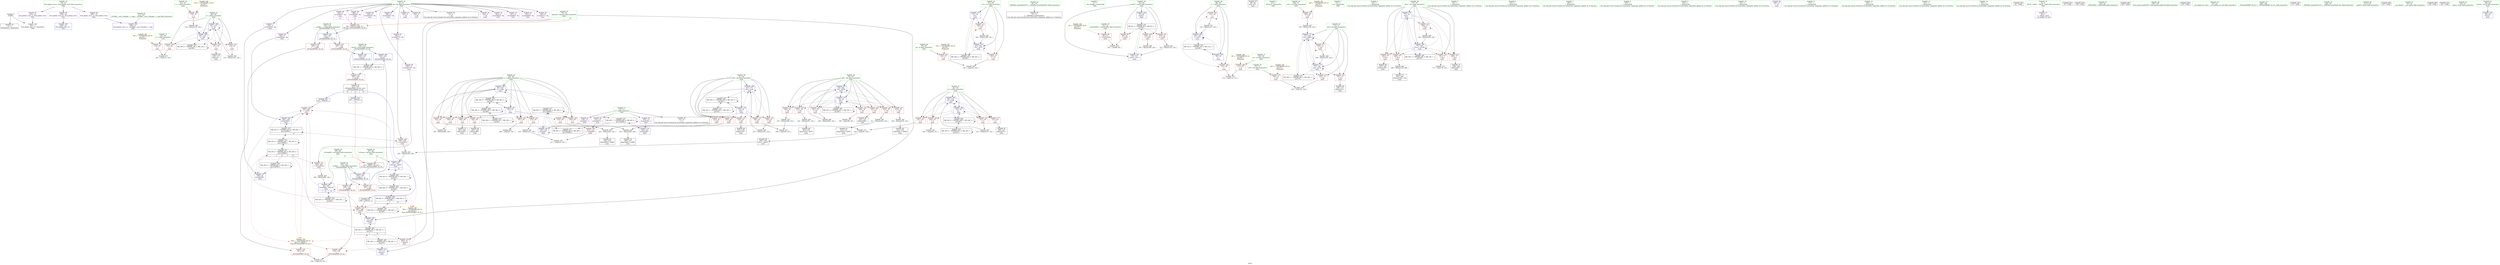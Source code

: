 digraph "SVFG" {
	label="SVFG";

	Node0x5587134adfb0 [shape=record,color=grey,label="{NodeID: 0\nNullPtr}"];
	Node0x5587134adfb0 -> Node0x5587134dad60[style=solid];
	Node0x5587134adfb0 -> Node0x5587134e17c0[style=solid];
	Node0x5587134ead30 [shape=record,color=grey,label="{NodeID: 277\n125 = cmp(123, 124, )\n}"];
	Node0x5587134dd2b0 [shape=record,color=blue,label="{NodeID: 194\n330\<--344\nretval\<--\n_ZSt3minIiERKT_S2_S2_\n}"];
	Node0x5587134dd2b0 -> Node0x5587134fbe00[style=dashed];
	Node0x5587134da5f0 [shape=record,color=red,label="{NodeID: 111\n143\<--67\n\<--i14\nmain\n}"];
	Node0x5587134da5f0 -> Node0x5587134eb4b0[style=solid];
	Node0x5587134b3090 [shape=record,color=green,label="{NodeID: 28\n57\<--58\naj\<--aj_field_insensitive\nmain\n}"];
	Node0x5587134b3090 -> Node0x5587134d9f70[style=solid];
	Node0x5587134e04b0 [shape=record,color=red,label="{NodeID: 139\n271\<--83\n\<--k\nmain\n}"];
	Node0x5587134e04b0 -> Node0x5587134e80a0[style=solid];
	Node0x5587134db060 [shape=record,color=black,label="{NodeID: 56\n32\<--33\n\<--_ZNSt8ios_base4InitD1Ev\nCan only get source location for instruction, argument, global var or function.}"];
	Node0x558713504500 [shape=record,color=black,label="{NodeID: 333\nMR_38V_2 = PHI(MR_38V_3, MR_38V_1, )\npts\{86 \}\n}"];
	Node0x558713504500 -> Node0x5587134f9b00[style=dashed];
	Node0x558713504500 -> Node0x558713504500[style=dashed];
	Node0x5587134e74a0 [shape=record,color=grey,label="{NodeID: 250\n133 = Binary(132, 120, )\n}"];
	Node0x5587134e74a0 -> Node0x5587134e1cd0[style=solid];
	Node0x5587134e1c00 [shape=record,color=blue,label="{NodeID: 167\n129\<--120\narrayidx\<--\nmain\n}"];
	Node0x5587134e1c00 -> Node0x5587134e1c00[style=dashed];
	Node0x5587134e1c00 -> Node0x5587134ff500[style=dashed];
	Node0x5587134dc750 [shape=record,color=purple,label="{NodeID: 84\n254\<--8\narrayidx79\<--dp\nmain\n}"];
	Node0x5587134d2a50 [shape=record,color=green,label="{NodeID: 1\n7\<--1\n__dso_handle\<--dummyObj\nGlob }"];
	Node0x5587134eaeb0 [shape=record,color=grey,label="{NodeID: 278\n100 = cmp(98, 99, )\n}"];
	Node0x5587134dd380 [shape=record,color=blue,label="{NodeID: 195\n330\<--347\nretval\<--\n_ZSt3minIiERKT_S2_S2_\n}"];
	Node0x5587134dd380 -> Node0x5587134fbe00[style=dashed];
	Node0x5587134da6c0 [shape=record,color=red,label="{NodeID: 112\n168\<--67\n\<--i14\nmain\n}"];
	Node0x5587134da6c0 -> Node0x5587134de760[style=solid];
	Node0x5587134d8b00 [shape=record,color=green,label="{NodeID: 29\n59\<--60\ni\<--i_field_insensitive\nmain\n}"];
	Node0x5587134d8b00 -> Node0x5587134da040[style=solid];
	Node0x5587134d8b00 -> Node0x5587134da110[style=solid];
	Node0x5587134d8b00 -> Node0x5587134e1a60[style=solid];
	Node0x5587134d8b00 -> Node0x5587134e1da0[style=solid];
	Node0x5587134fbe00 [shape=record,color=black,label="{NodeID: 306\nMR_48V_3 = PHI(MR_48V_4, MR_48V_2, )\npts\{331 \}\n}"];
	Node0x5587134fbe00 -> Node0x5587134e1010[style=dashed];
	Node0x5587134e0580 [shape=record,color=red,label="{NodeID: 140\n207\<--85\n\<--x\nmain\n}"];
	Node0x5587134e0580 -> Node0x5587134eb1b0[style=solid];
	Node0x5587134db160 [shape=record,color=black,label="{NodeID: 57\n48\<--92\nmain_ret\<--\nmain\n}"];
	Node0x558713504a00 [shape=record,color=black,label="{NodeID: 334\nMR_40V_2 = PHI(MR_40V_3, MR_40V_1, )\npts\{88 \}\n}"];
	Node0x558713504a00 -> Node0x5587134fa000[style=dashed];
	Node0x558713504a00 -> Node0x558713504a00[style=dashed];
	Node0x5587134e7620 [shape=record,color=grey,label="{NodeID: 251\n138 = Binary(137, 120, )\n}"];
	Node0x5587134e7620 -> Node0x5587134e1da0[style=solid];
	Node0x5587134e1cd0 [shape=record,color=blue,label="{NodeID: 168\n65\<--133\nj\<--inc\nmain\n}"];
	Node0x5587134e1cd0 -> Node0x5587134da380[style=dashed];
	Node0x5587134e1cd0 -> Node0x5587134da450[style=dashed];
	Node0x5587134e1cd0 -> Node0x5587134da520[style=dashed];
	Node0x5587134e1cd0 -> Node0x5587134e1b30[style=dashed];
	Node0x5587134e1cd0 -> Node0x5587134e1cd0[style=dashed];
	Node0x5587134e1cd0 -> Node0x558713501d00[style=dashed];
	Node0x5587134dc820 [shape=record,color=purple,label="{NodeID: 85\n259\<--8\narrayidx82\<--dp\nmain\n}"];
	Node0x5587134b3250 [shape=record,color=green,label="{NodeID: 2\n16\<--1\n_ZSt3cin\<--dummyObj\nGlob }"];
	Node0x5587134eb030 [shape=record,color=grey,label="{NodeID: 279\n114 = cmp(112, 113, )\n}"];
	Node0x5587134da790 [shape=record,color=red,label="{NodeID: 113\n149\<--69\n\<--s18\nmain\n}"];
	Node0x5587134da790 -> Node0x5587134de460[style=solid];
	Node0x5587134d8b90 [shape=record,color=green,label="{NodeID: 30\n61\<--62\ns\<--s_field_insensitive\nmain\n}"];
	Node0x5587134d8b90 -> Node0x5587134da1e0[style=solid];
	Node0x5587134e0650 [shape=record,color=red,label="{NodeID: 141\n215\<--85\n\<--x\nmain\n}"];
	Node0x5587134e0650 -> Node0x5587134e7aa0[style=solid];
	Node0x5587134db230 [shape=record,color=black,label="{NodeID: 58\n128\<--127\nidxprom\<--\nmain\n}"];
	Node0x558713504f00 [shape=record,color=black,label="{NodeID: 335\nMR_42V_2 = PHI(MR_42V_3, MR_42V_1, )\npts\{90 \}\n}"];
	Node0x558713504f00 -> Node0x5587134e0da0[style=dashed];
	Node0x558713504f00 -> Node0x5587134e2d10[style=dashed];
	Node0x558713504f00 -> Node0x558713504f00[style=dashed];
	Node0x5587134e77a0 [shape=record,color=grey,label="{NodeID: 252\n245 = Binary(240, 244, )\n}"];
	Node0x5587134e77a0 -> Node0x5587134e2830[style=solid];
	Node0x5587134e1da0 [shape=record,color=blue,label="{NodeID: 169\n59\<--138\ni\<--inc12\nmain\n}"];
	Node0x5587134e1da0 -> Node0x5587134da040[style=dashed];
	Node0x5587134e1da0 -> Node0x5587134da110[style=dashed];
	Node0x5587134e1da0 -> Node0x5587134e1da0[style=dashed];
	Node0x5587134e1da0 -> Node0x558713501800[style=dashed];
	Node0x5587134dc8f0 [shape=record,color=purple,label="{NodeID: 86\n262\<--8\narrayidx84\<--dp\nmain\n}"];
	Node0x5587134dc8f0 -> Node0x5587134e2900[style=solid];
	Node0x5587134b32e0 [shape=record,color=green,label="{NodeID: 3\n17\<--1\n.str\<--dummyObj\nGlob }"];
	Node0x5587134eb1b0 [shape=record,color=grey,label="{NodeID: 280\n208 = cmp(207, 161, )\n}"];
	Node0x5587134da860 [shape=record,color=red,label="{NodeID: 114\n154\<--71\n\<--t19\nmain\n}"];
	Node0x5587134da860 -> Node0x5587134de8e0[style=solid];
	Node0x5587134d8c20 [shape=record,color=green,label="{NodeID: 31\n63\<--64\nt\<--t_field_insensitive\nmain\n}"];
	Node0x5587134d8c20 -> Node0x5587134da2b0[style=solid];
	Node0x5587134e0720 [shape=record,color=red,label="{NodeID: 142\n224\<--85\n\<--x\nmain\n}"];
	Node0x5587134e0720 -> Node0x5587134e7c20[style=solid];
	Node0x5587134db300 [shape=record,color=black,label="{NodeID: 59\n158\<--157\nidxprom27\<--\nmain\n}"];
	Node0x558713505400 [shape=record,color=black,label="{NodeID: 336\nMR_44V_2 = PHI(MR_44V_3, MR_44V_1, )\npts\{120000 \}\n}"];
	Node0x558713505400 -> Node0x5587134e2420[style=dashed];
	Node0x558713505400 -> Node0x558713505400[style=dashed];
	Node0x5587134e7920 [shape=record,color=grey,label="{NodeID: 253\n257 = Binary(255, 256, )\n}"];
	Node0x5587134e7920 -> Node0x5587134dbbf0[style=solid];
	Node0x5587134e1e70 [shape=record,color=blue,label="{NodeID: 170\n67\<--92\ni14\<--\nmain\n}"];
	Node0x5587134e1e70 -> Node0x5587134da5f0[style=dashed];
	Node0x5587134e1e70 -> Node0x5587134da6c0[style=dashed];
	Node0x5587134e1e70 -> Node0x5587134e21b0[style=dashed];
	Node0x5587134e1e70 -> Node0x558713502200[style=dashed];
	Node0x5587134dc9c0 [shape=record,color=purple,label="{NodeID: 87\n287\<--8\n\<--dp\nmain\n}"];
	Node0x5587134b3f30 [shape=record,color=green,label="{NodeID: 4\n20\<--1\n\<--dummyObj\nCan only get source location for instruction, argument, global var or function.}"];
	Node0x5587134eb330 [shape=record,color=grey,label="{NodeID: 281\n203 = cmp(202, 161, )\n}"];
	Node0x5587134df130 [shape=record,color=red,label="{NodeID: 115\n153\<--73\n\<--j22\nmain\n}"];
	Node0x5587134df130 -> Node0x5587134de8e0[style=solid];
	Node0x5587134d8cb0 [shape=record,color=green,label="{NodeID: 32\n65\<--66\nj\<--j_field_insensitive\nmain\n}"];
	Node0x5587134d8cb0 -> Node0x5587134da380[style=solid];
	Node0x5587134d8cb0 -> Node0x5587134da450[style=solid];
	Node0x5587134d8cb0 -> Node0x5587134da520[style=solid];
	Node0x5587134d8cb0 -> Node0x5587134e1b30[style=solid];
	Node0x5587134d8cb0 -> Node0x5587134e1cd0[style=solid];
	Node0x5587134e07f0 [shape=record,color=red,label="{NodeID: 143\n228\<--85\n\<--x\nmain\n}"];
	Node0x5587134e07f0 -> Node0x5587134db710[style=solid];
	Node0x5587134db3d0 [shape=record,color=black,label="{NodeID: 60\n183\<--182\nidxprom38\<--\nmain\n}"];
	Node0x558713505900 [shape=record,color=black,label="{NodeID: 337\nMR_46V_2 = PHI(MR_46V_6, MR_46V_1, )\npts\{150000 \}\n}"];
	Node0x558713505900 -> Node0x5587134ff500[style=dashed];
	Node0x5587134e7aa0 [shape=record,color=grey,label="{NodeID: 254\n216 = Binary(215, 120, )\n}"];
	Node0x5587134e7aa0 -> Node0x5587134eabb0[style=solid];
	Node0x5587134e1f40 [shape=record,color=blue,label="{NodeID: 171\n73\<--150\nj22\<--add23\nmain\n}"];
	Node0x5587134e1f40 -> Node0x5587134df130[style=dashed];
	Node0x5587134e1f40 -> Node0x5587134df200[style=dashed];
	Node0x5587134e1f40 -> Node0x5587134df2d0[style=dashed];
	Node0x5587134e1f40 -> Node0x5587134e1f40[style=dashed];
	Node0x5587134e1f40 -> Node0x5587134e20e0[style=dashed];
	Node0x5587134e1f40 -> Node0x558713502700[style=dashed];
	Node0x5587134dca90 [shape=record,color=purple,label="{NodeID: 88\n288\<--8\narrayidx98\<--dp\nmain\n|{<s0>13}}"];
	Node0x5587134dca90:s0 -> Node0x558713521250[style=solid,color=red];
	Node0x5587134b3fc0 [shape=record,color=green,label="{NodeID: 5\n92\<--1\n\<--dummyObj\nCan only get source location for instruction, argument, global var or function.}"];
	Node0x5587134eb4b0 [shape=record,color=grey,label="{NodeID: 282\n145 = cmp(143, 144, )\n}"];
	Node0x5587134df200 [shape=record,color=red,label="{NodeID: 116\n157\<--73\n\<--j22\nmain\n}"];
	Node0x5587134df200 -> Node0x5587134db300[style=solid];
	Node0x5587134d8d40 [shape=record,color=green,label="{NodeID: 33\n67\<--68\ni14\<--i14_field_insensitive\nmain\n}"];
	Node0x5587134d8d40 -> Node0x5587134da5f0[style=solid];
	Node0x5587134d8d40 -> Node0x5587134da6c0[style=solid];
	Node0x5587134d8d40 -> Node0x5587134e1e70[style=solid];
	Node0x5587134d8d40 -> Node0x5587134e21b0[style=solid];
	Node0x5587134e08c0 [shape=record,color=red,label="{NodeID: 144\n242\<--85\n\<--x\nmain\n}"];
	Node0x5587134e08c0 -> Node0x5587134debe0[style=solid];
	Node0x5587134db4a0 [shape=record,color=black,label="{NodeID: 61\n212\<--211\nidxprom56\<--add55\nmain\n}"];
	Node0x5587134e7c20 [shape=record,color=grey,label="{NodeID: 255\n225 = Binary(223, 224, )\n}"];
	Node0x5587134e7c20 -> Node0x5587134db640[style=solid];
	Node0x5587134e2010 [shape=record,color=blue,label="{NodeID: 172\n159\<--161\narrayidx28\<--\nmain\n}"];
	Node0x5587134e2010 -> Node0x5587134fff00[style=dashed];
	Node0x5587134dcb60 [shape=record,color=purple,label="{NodeID: 89\n292\<--8\n\<--dp\nmain\n}"];
	Node0x5587134b4050 [shape=record,color=green,label="{NodeID: 6\n103\<--1\n\<--dummyObj\nCan only get source location for instruction, argument, global var or function.}"];
	Node0x5587134df2d0 [shape=record,color=red,label="{NodeID: 117\n163\<--73\n\<--j22\nmain\n}"];
	Node0x5587134df2d0 -> Node0x5587134e71a0[style=solid];
	Node0x5587134d8dd0 [shape=record,color=green,label="{NodeID: 34\n69\<--70\ns18\<--s18_field_insensitive\nmain\n}"];
	Node0x5587134d8dd0 -> Node0x5587134da790[style=solid];
	Node0x5587134e0990 [shape=record,color=red,label="{NodeID: 145\n256\<--85\n\<--x\nmain\n}"];
	Node0x5587134e0990 -> Node0x5587134e7920[style=solid];
	Node0x5587134db570 [shape=record,color=black,label="{NodeID: 62\n221\<--220\nidxprom61\<--add60\nmain\n}"];
	Node0x558713506920 [shape=record,color=yellow,style=double,label="{NodeID: 339\n54V_1 = ENCHI(MR_54V_0)\npts\{76 120000 \}\nFun[_ZSt3minIiERKT_S2_S2_]}"];
	Node0x558713506920 -> Node0x5587134e1420[style=dashed];
	Node0x558713506920 -> Node0x5587134e14f0[style=dashed];
	Node0x5587134e7da0 [shape=record,color=grey,label="{NodeID: 256\n119 = Binary(118, 120, )\n}"];
	Node0x5587134e7da0 -> Node0x5587134e1b30[style=solid];
	Node0x5587134e20e0 [shape=record,color=blue,label="{NodeID: 173\n73\<--164\nj22\<--inc30\nmain\n}"];
	Node0x5587134e20e0 -> Node0x5587134df130[style=dashed];
	Node0x5587134e20e0 -> Node0x5587134df200[style=dashed];
	Node0x5587134e20e0 -> Node0x5587134df2d0[style=dashed];
	Node0x5587134e20e0 -> Node0x5587134e1f40[style=dashed];
	Node0x5587134e20e0 -> Node0x5587134e20e0[style=dashed];
	Node0x5587134e20e0 -> Node0x558713502700[style=dashed];
	Node0x5587134dcc30 [shape=record,color=purple,label="{NodeID: 90\n293\<--8\narrayidx101\<--dp\nmain\n}"];
	Node0x5587134dcc30 -> Node0x5587134e0e70[style=solid];
	Node0x5587134b1c00 [shape=record,color=green,label="{NodeID: 7\n104\<--1\n\<--dummyObj\nCan only get source location for instruction, argument, global var or function.}"];
	Node0x5587134df3a0 [shape=record,color=red,label="{NodeID: 118\n308\<--75\n\<--optimal\nmain\n}"];
	Node0x5587134d8ea0 [shape=record,color=green,label="{NodeID: 35\n71\<--72\nt19\<--t19_field_insensitive\nmain\n}"];
	Node0x5587134d8ea0 -> Node0x5587134da860[style=solid];
	Node0x5587134e0a60 [shape=record,color=red,label="{NodeID: 146\n260\<--85\n\<--x\nmain\n}"];
	Node0x5587134e0a60 -> Node0x5587134dbcc0[style=solid];
	Node0x5587134db640 [shape=record,color=black,label="{NodeID: 63\n226\<--225\nidxprom64\<--add63\nmain\n}"];
	Node0x558713506a30 [shape=record,color=yellow,style=double,label="{NodeID: 340\n56V_1 = ENCHI(MR_56V_0)\npts\{88 90 \}\nFun[_ZSt3minIiERKT_S2_S2_]}"];
	Node0x558713506a30 -> Node0x5587134e1420[style=dashed];
	Node0x5587134e7f20 [shape=record,color=grey,label="{NodeID: 257\n267 = Binary(266, 120, )\n}"];
	Node0x5587134e7f20 -> Node0x5587134e29d0[style=solid];
	Node0x5587134e21b0 [shape=record,color=blue,label="{NodeID: 174\n67\<--169\ni14\<--inc33\nmain\n}"];
	Node0x5587134e21b0 -> Node0x5587134da5f0[style=dashed];
	Node0x5587134e21b0 -> Node0x5587134da6c0[style=dashed];
	Node0x5587134e21b0 -> Node0x5587134e21b0[style=dashed];
	Node0x5587134e21b0 -> Node0x558713502200[style=dashed];
	Node0x5587134dcd00 [shape=record,color=purple,label="{NodeID: 91\n129\<--13\narrayidx\<--o\nmain\n}"];
	Node0x5587134dcd00 -> Node0x5587134e1c00[style=solid];
	Node0x5587134b1c90 [shape=record,color=green,label="{NodeID: 8\n105\<--1\n\<--dummyObj\nCan only get source location for instruction, argument, global var or function.}"];
	Node0x5587134f5100 [shape=record,color=black,label="{NodeID: 285\nMR_28V_4 = PHI(MR_28V_5, MR_28V_3, )\npts\{76 \}\n|{|<s5>14}}"];
	Node0x5587134f5100 -> Node0x5587134df3a0[style=dashed];
	Node0x5587134f5100 -> Node0x5587134e0da0[style=dashed];
	Node0x5587134f5100 -> Node0x5587134e0f40[style=dashed];
	Node0x5587134f5100 -> Node0x5587134e2de0[style=dashed];
	Node0x5587134f5100 -> Node0x558713502c00[style=dashed];
	Node0x5587134f5100:s5 -> Node0x558713506920[style=dashed,color=red];
	Node0x5587134df470 [shape=record,color=red,label="{NodeID: 119\n176\<--77\n\<--first\nmain\n}"];
	Node0x5587134df470 -> Node0x5587134deee0[style=solid];
	Node0x5587134d8f70 [shape=record,color=green,label="{NodeID: 36\n73\<--74\nj22\<--j22_field_insensitive\nmain\n}"];
	Node0x5587134d8f70 -> Node0x5587134df130[style=solid];
	Node0x5587134d8f70 -> Node0x5587134df200[style=solid];
	Node0x5587134d8f70 -> Node0x5587134df2d0[style=solid];
	Node0x5587134d8f70 -> Node0x5587134e1f40[style=solid];
	Node0x5587134d8f70 -> Node0x5587134e20e0[style=solid];
	Node0x5587134e0b30 [shape=record,color=red,label="{NodeID: 147\n266\<--85\n\<--x\nmain\n}"];
	Node0x5587134e0b30 -> Node0x5587134e7f20[style=solid];
	Node0x5587134db710 [shape=record,color=black,label="{NodeID: 64\n229\<--228\nidxprom66\<--\nmain\n}"];
	Node0x5587134e80a0 [shape=record,color=grey,label="{NodeID: 258\n272 = Binary(271, 120, )\n}"];
	Node0x5587134e80a0 -> Node0x5587134e2aa0[style=solid];
	Node0x5587134e2280 [shape=record,color=blue,label="{NodeID: 175\n75\<--173\noptimal\<--\nmain\n}"];
	Node0x5587134e2280 -> Node0x5587134f5100[style=dashed];
	Node0x5587134dcdd0 [shape=record,color=purple,label="{NodeID: 92\n159\<--13\narrayidx28\<--o\nmain\n}"];
	Node0x5587134dcdd0 -> Node0x5587134e2010[style=solid];
	Node0x5587134b1d20 [shape=record,color=green,label="{NodeID: 9\n120\<--1\n\<--dummyObj\nCan only get source location for instruction, argument, global var or function.}"];
	Node0x5587134df540 [shape=record,color=red,label="{NodeID: 120\n182\<--77\n\<--first\nmain\n}"];
	Node0x5587134df540 -> Node0x5587134db3d0[style=solid];
	Node0x5587134d9040 [shape=record,color=green,label="{NodeID: 37\n75\<--76\noptimal\<--optimal_field_insensitive\nmain\n|{|<s3>14}}"];
	Node0x5587134d9040 -> Node0x5587134df3a0[style=solid];
	Node0x5587134d9040 -> Node0x5587134e2280[style=solid];
	Node0x5587134d9040 -> Node0x5587134e2de0[style=solid];
	Node0x5587134d9040:s3 -> Node0x558713521250[style=solid,color=red];
	Node0x5587134fe600 [shape=record,color=black,label="{NodeID: 314\nMR_44V_6 = PHI(MR_44V_7, MR_44V_5, )\npts\{120000 \}\n}"];
	Node0x5587134fe600 -> Node0x5587134fa500[style=dashed];
	Node0x5587134fe600 -> Node0x5587134fe600[style=dashed];
	Node0x5587134fe600 -> Node0x558713500e00[style=dashed];
	Node0x5587134e0c00 [shape=record,color=red,label="{NodeID: 148\n214\<--213\n\<--arrayidx57\nmain\n}"];
	Node0x5587134e0c00 -> Node0x5587134eabb0[style=solid];
	Node0x5587134db7e0 [shape=record,color=black,label="{NodeID: 65\n232\<--231\nidxprom68\<--\nmain\n}"];
	Node0x5587134e8220 [shape=record,color=grey,label="{NodeID: 259\n277 = Binary(276, 120, )\n}"];
	Node0x5587134e8220 -> Node0x5587134e2b70[style=solid];
	Node0x5587134e2350 [shape=record,color=blue,label="{NodeID: 176\n77\<--92\nfirst\<--\nmain\n}"];
	Node0x5587134e2350 -> Node0x5587134df470[style=dashed];
	Node0x5587134e2350 -> Node0x5587134df540[style=dashed];
	Node0x5587134e2350 -> Node0x5587134df610[style=dashed];
	Node0x5587134e2350 -> Node0x5587134df6e0[style=dashed];
	Node0x5587134e2350 -> Node0x5587134df7b0[style=dashed];
	Node0x5587134e2350 -> Node0x5587134e2eb0[style=dashed];
	Node0x5587134e2350 -> Node0x558713503100[style=dashed];
	Node0x5587134dcea0 [shape=record,color=purple,label="{NodeID: 93\n213\<--13\narrayidx57\<--o\nmain\n}"];
	Node0x5587134dcea0 -> Node0x5587134e0c00[style=solid];
	Node0x5587134b2a50 [shape=record,color=green,label="{NodeID: 10\n161\<--1\n\<--dummyObj\nCan only get source location for instruction, argument, global var or function.}"];
	Node0x5587134df610 [shape=record,color=red,label="{NodeID: 121\n285\<--77\n\<--first\nmain\n}"];
	Node0x5587134df610 -> Node0x5587134dbd90[style=solid];
	Node0x5587134d9110 [shape=record,color=green,label="{NodeID: 38\n77\<--78\nfirst\<--first_field_insensitive\nmain\n}"];
	Node0x5587134d9110 -> Node0x5587134df470[style=solid];
	Node0x5587134d9110 -> Node0x5587134df540[style=solid];
	Node0x5587134d9110 -> Node0x5587134df610[style=solid];
	Node0x5587134d9110 -> Node0x5587134df6e0[style=solid];
	Node0x5587134d9110 -> Node0x5587134df7b0[style=solid];
	Node0x5587134d9110 -> Node0x5587134e2350[style=solid];
	Node0x5587134d9110 -> Node0x5587134e2eb0[style=solid];
	Node0x5587134e0cd0 [shape=record,color=red,label="{NodeID: 149\n240\<--239\n\<--arrayidx73\nmain\n}"];
	Node0x5587134e0cd0 -> Node0x5587134e77a0[style=solid];
	Node0x5587134db8b0 [shape=record,color=black,label="{NodeID: 66\n235\<--234\nidxprom70\<--\nmain\n}"];
	Node0x5587134e83a0 [shape=record,color=grey,label="{NodeID: 260\n282 = Binary(281, 120, )\n}"];
	Node0x5587134e83a0 -> Node0x5587134e2c40[style=solid];
	Node0x5587134e2420 [shape=record,color=blue,label="{NodeID: 177\n185\<--92\narrayidx39\<--\nmain\n}"];
	Node0x5587134e2420 -> Node0x5587134fa500[style=dashed];
	Node0x5587134dcf70 [shape=record,color=purple,label="{NodeID: 94\n309\<--17\n\<--.str\nmain\n}"];
	Node0x5587134b2b20 [shape=record,color=green,label="{NodeID: 11\n173\<--1\n\<--dummyObj\nCan only get source location for instruction, argument, global var or function.}"];
	Node0x5587134df6e0 [shape=record,color=red,label="{NodeID: 122\n289\<--77\n\<--first\nmain\n}"];
	Node0x5587134df6e0 -> Node0x5587134de160[style=solid];
	Node0x5587134d91e0 [shape=record,color=green,label="{NodeID: 39\n79\<--80\ni40\<--i40_field_insensitive\nmain\n}"];
	Node0x5587134d91e0 -> Node0x5587134df880[style=solid];
	Node0x5587134d91e0 -> Node0x5587134df950[style=solid];
	Node0x5587134d91e0 -> Node0x5587134dfa20[style=solid];
	Node0x5587134d91e0 -> Node0x5587134dfaf0[style=solid];
	Node0x5587134d91e0 -> Node0x5587134dfbc0[style=solid];
	Node0x5587134d91e0 -> Node0x5587134dfc90[style=solid];
	Node0x5587134d91e0 -> Node0x5587134dfd60[style=solid];
	Node0x5587134d91e0 -> Node0x5587134e24f0[style=solid];
	Node0x5587134d91e0 -> Node0x5587134e2c40[style=solid];
	Node0x5587134e0da0 [shape=record,color=red,label="{NodeID: 150\n250\<--247\n\<--call76\nmain\n}"];
	Node0x5587134e0da0 -> Node0x5587134e2900[style=solid];
	Node0x5587134db980 [shape=record,color=black,label="{NodeID: 67\n238\<--237\nidxprom72\<--\nmain\n}"];
	Node0x558713506de0 [shape=record,color=yellow,style=double,label="{NodeID: 344\n4V_1 = ENCHI(MR_4V_0)\npts\{52 \}\nFun[main]}"];
	Node0x558713506de0 -> Node0x5587134d9b60[style=dashed];
	Node0x5587134e8520 [shape=record,color=grey,label="{NodeID: 261\n220 = Binary(219, 120, )\n}"];
	Node0x5587134e8520 -> Node0x5587134db570[style=solid];
	Node0x5587134e24f0 [shape=record,color=blue,label="{NodeID: 178\n79\<--92\ni40\<--\nmain\n}"];
	Node0x5587134e24f0 -> Node0x5587134df880[style=dashed];
	Node0x5587134e24f0 -> Node0x5587134df950[style=dashed];
	Node0x5587134e24f0 -> Node0x5587134dfa20[style=dashed];
	Node0x5587134e24f0 -> Node0x5587134dfaf0[style=dashed];
	Node0x5587134e24f0 -> Node0x5587134dfbc0[style=dashed];
	Node0x5587134e24f0 -> Node0x5587134dfc90[style=dashed];
	Node0x5587134e24f0 -> Node0x5587134dfd60[style=dashed];
	Node0x5587134e24f0 -> Node0x5587134e24f0[style=dashed];
	Node0x5587134e24f0 -> Node0x5587134e2c40[style=dashed];
	Node0x5587134e24f0 -> Node0x558713503600[style=dashed];
	Node0x5587134dd040 [shape=record,color=purple,label="{NodeID: 95\n359\<--19\nllvm.global_ctors_0\<--llvm.global_ctors\nGlob }"];
	Node0x5587134dd040 -> Node0x5587134e15c0[style=solid];
	Node0x5587134b2bf0 [shape=record,color=green,label="{NodeID: 12\n180\<--1\n\<--dummyObj\nCan only get source location for instruction, argument, global var or function.}"];
	Node0x5587134df7b0 [shape=record,color=red,label="{NodeID: 123\n302\<--77\n\<--first\nmain\n}"];
	Node0x5587134df7b0 -> Node0x5587134de5e0[style=solid];
	Node0x5587134d92b0 [shape=record,color=green,label="{NodeID: 40\n81\<--82\nj44\<--j44_field_insensitive\nmain\n}"];
	Node0x5587134d92b0 -> Node0x5587134dfe30[style=solid];
	Node0x5587134d92b0 -> Node0x5587134dff00[style=solid];
	Node0x5587134d92b0 -> Node0x5587134dffd0[style=solid];
	Node0x5587134d92b0 -> Node0x5587134e00a0[style=solid];
	Node0x5587134d92b0 -> Node0x5587134e0170[style=solid];
	Node0x5587134d92b0 -> Node0x5587134e25c0[style=solid];
	Node0x5587134d92b0 -> Node0x5587134e2b70[style=solid];
	Node0x5587134ff500 [shape=record,color=black,label="{NodeID: 317\nMR_46V_3 = PHI(MR_46V_4, MR_46V_2, )\npts\{150000 \}\n}"];
	Node0x5587134ff500 -> Node0x5587134e0c00[style=dashed];
	Node0x5587134ff500 -> Node0x5587134e1c00[style=dashed];
	Node0x5587134ff500 -> Node0x5587134ff500[style=dashed];
	Node0x5587134ff500 -> Node0x5587134fff00[style=dashed];
	Node0x5587134ff500 -> Node0x558713505900[style=dashed];
	Node0x5587134e0e70 [shape=record,color=red,label="{NodeID: 151\n294\<--293\n\<--arrayidx101\nmain\n}"];
	Node0x5587134e0e70 -> Node0x5587134e8820[style=solid];
	Node0x5587134dba50 [shape=record,color=black,label="{NodeID: 68\n244\<--243\nconv\<--cmp74\nmain\n}"];
	Node0x5587134dba50 -> Node0x5587134e77a0[style=solid];
	Node0x5587134e86a0 [shape=record,color=grey,label="{NodeID: 262\n315 = Binary(314, 120, )\n}"];
	Node0x5587134e86a0 -> Node0x5587134e2f80[style=solid];
	Node0x5587134e25c0 [shape=record,color=blue,label="{NodeID: 179\n81\<--92\nj44\<--\nmain\n}"];
	Node0x5587134e25c0 -> Node0x5587134dfe30[style=dashed];
	Node0x5587134e25c0 -> Node0x5587134dff00[style=dashed];
	Node0x5587134e25c0 -> Node0x5587134dffd0[style=dashed];
	Node0x5587134e25c0 -> Node0x5587134e00a0[style=dashed];
	Node0x5587134e25c0 -> Node0x5587134e0170[style=dashed];
	Node0x5587134e25c0 -> Node0x5587134e2b70[style=dashed];
	Node0x5587134e25c0 -> Node0x5587134f8d00[style=dashed];
	Node0x5587134d9960 [shape=record,color=purple,label="{NodeID: 96\n360\<--19\nllvm.global_ctors_1\<--llvm.global_ctors\nGlob }"];
	Node0x5587134d9960 -> Node0x5587134e16c0[style=solid];
	Node0x5587134b34d0 [shape=record,color=green,label="{NodeID: 13\n181\<--1\n\<--dummyObj\nCan only get source location for instruction, argument, global var or function.}"];
	Node0x5587134df880 [shape=record,color=red,label="{NodeID: 124\n189\<--79\n\<--i40\nmain\n}"];
	Node0x5587134df880 -> Node0x5587134ded60[style=solid];
	Node0x5587134d9380 [shape=record,color=green,label="{NodeID: 41\n83\<--84\nk\<--k_field_insensitive\nmain\n}"];
	Node0x5587134d9380 -> Node0x5587134e0240[style=solid];
	Node0x5587134d9380 -> Node0x5587134e0310[style=solid];
	Node0x5587134d9380 -> Node0x5587134e03e0[style=solid];
	Node0x5587134d9380 -> Node0x5587134e04b0[style=solid];
	Node0x5587134d9380 -> Node0x5587134e2690[style=solid];
	Node0x5587134d9380 -> Node0x5587134e2aa0[style=solid];
	Node0x5587134e0f40 [shape=record,color=red,label="{NodeID: 152\n299\<--298\n\<--call104\nmain\n}"];
	Node0x5587134e0f40 -> Node0x5587134e2de0[style=solid];
	Node0x5587134dbb20 [shape=record,color=black,label="{NodeID: 69\n253\<--252\nidxprom78\<--add77\nmain\n}"];
	Node0x5587134f9200 [shape=record,color=yellow,style=double,label="{NodeID: 346\n8V_1 = ENCHI(MR_8V_0)\npts\{56 \}\nFun[main]}"];
	Node0x5587134f9200 -> Node0x5587134d9ea0[style=dashed];
	Node0x5587134e8820 [shape=record,color=grey,label="{NodeID: 263\n295 = Binary(294, 120, )\n}"];
	Node0x5587134e8820 -> Node0x5587134e2d10[style=solid];
	Node0x5587134e2690 [shape=record,color=blue,label="{NodeID: 180\n83\<--92\nk\<--\nmain\n}"];
	Node0x5587134e2690 -> Node0x5587134e0240[style=dashed];
	Node0x5587134e2690 -> Node0x5587134e0310[style=dashed];
	Node0x5587134e2690 -> Node0x5587134e03e0[style=dashed];
	Node0x5587134e2690 -> Node0x5587134e04b0[style=dashed];
	Node0x5587134e2690 -> Node0x5587134e2690[style=dashed];
	Node0x5587134e2690 -> Node0x5587134e2aa0[style=dashed];
	Node0x5587134e2690 -> Node0x5587134f9a10[style=dashed];
	Node0x5587134d9a60 [shape=record,color=purple,label="{NodeID: 97\n361\<--19\nllvm.global_ctors_2\<--llvm.global_ctors\nGlob }"];
	Node0x5587134d9a60 -> Node0x5587134e17c0[style=solid];
	Node0x5587134b35a0 [shape=record,color=green,label="{NodeID: 14\n191\<--1\n\<--dummyObj\nCan only get source location for instruction, argument, global var or function.}"];
	Node0x5587134df950 [shape=record,color=red,label="{NodeID: 125\n196\<--79\n\<--i40\nmain\n}"];
	Node0x5587134df950 -> Node0x5587134e7020[style=solid];
	Node0x5587134d9450 [shape=record,color=green,label="{NodeID: 42\n85\<--86\nx\<--x_field_insensitive\nmain\n}"];
	Node0x5587134d9450 -> Node0x5587134e0580[style=solid];
	Node0x5587134d9450 -> Node0x5587134e0650[style=solid];
	Node0x5587134d9450 -> Node0x5587134e0720[style=solid];
	Node0x5587134d9450 -> Node0x5587134e07f0[style=solid];
	Node0x5587134d9450 -> Node0x5587134e08c0[style=solid];
	Node0x5587134d9450 -> Node0x5587134e0990[style=solid];
	Node0x5587134d9450 -> Node0x5587134e0a60[style=solid];
	Node0x5587134d9450 -> Node0x5587134e0b30[style=solid];
	Node0x5587134d9450 -> Node0x5587134e2760[style=solid];
	Node0x5587134d9450 -> Node0x5587134e29d0[style=solid];
	Node0x558713520520 [shape=record,color=black,label="{NodeID: 402\n93 = PHI()\n}"];
	Node0x5587134fff00 [shape=record,color=black,label="{NodeID: 319\nMR_46V_7 = PHI(MR_46V_8, MR_46V_6, )\npts\{150000 \}\n}"];
	Node0x5587134fff00 -> Node0x5587134e0c00[style=dashed];
	Node0x5587134fff00 -> Node0x5587134e2010[style=dashed];
	Node0x5587134fff00 -> Node0x5587134fff00[style=dashed];
	Node0x5587134fff00 -> Node0x558713505900[style=dashed];
	Node0x5587134e1010 [shape=record,color=red,label="{NodeID: 153\n350\<--330\n\<--retval\n_ZSt3minIiERKT_S2_S2_\n}"];
	Node0x5587134e1010 -> Node0x5587134dbf30[style=solid];
	Node0x5587134dbbf0 [shape=record,color=black,label="{NodeID: 70\n258\<--257\nidxprom81\<--add80\nmain\n}"];
	Node0x5587134f92e0 [shape=record,color=yellow,style=double,label="{NodeID: 347\n10V_1 = ENCHI(MR_10V_0)\npts\{58 \}\nFun[main]}"];
	Node0x5587134f92e0 -> Node0x5587134d9f70[style=dashed];
	Node0x5587134e89a0 [shape=record,color=grey,label="{NodeID: 264\n211 = Binary(210, 120, )\n}"];
	Node0x5587134e89a0 -> Node0x5587134db4a0[style=solid];
	Node0x5587134e2760 [shape=record,color=blue,label="{NodeID: 181\n85\<--92\nx\<--\nmain\n}"];
	Node0x5587134e2760 -> Node0x5587134e0580[style=dashed];
	Node0x5587134e2760 -> Node0x5587134e0650[style=dashed];
	Node0x5587134e2760 -> Node0x5587134e0720[style=dashed];
	Node0x5587134e2760 -> Node0x5587134e07f0[style=dashed];
	Node0x5587134e2760 -> Node0x5587134e08c0[style=dashed];
	Node0x5587134e2760 -> Node0x5587134e0990[style=dashed];
	Node0x5587134e2760 -> Node0x5587134e0a60[style=dashed];
	Node0x5587134e2760 -> Node0x5587134e0b30[style=dashed];
	Node0x5587134e2760 -> Node0x5587134e29d0[style=dashed];
	Node0x5587134e2760 -> Node0x5587134faf00[style=dashed];
	Node0x5587134d9b60 [shape=record,color=red,label="{NodeID: 98\n99\<--51\n\<--caseNumber\nmain\n}"];
	Node0x5587134d9b60 -> Node0x5587134eaeb0[style=solid];
	Node0x5587134b3670 [shape=record,color=green,label="{NodeID: 15\n4\<--6\n_ZStL8__ioinit\<--_ZStL8__ioinit_field_insensitive\nGlob }"];
	Node0x5587134b3670 -> Node0x5587134dc000[style=solid];
	Node0x5587134dfa20 [shape=record,color=red,label="{NodeID: 126\n210\<--79\n\<--i40\nmain\n}"];
	Node0x5587134dfa20 -> Node0x5587134e89a0[style=solid];
	Node0x5587134d9520 [shape=record,color=green,label="{NodeID: 43\n87\<--88\nref.tmp\<--ref.tmp_field_insensitive\nmain\n|{|<s1>12}}"];
	Node0x5587134d9520 -> Node0x5587134e2830[style=solid];
	Node0x5587134d9520:s1 -> Node0x5587135216d0[style=solid,color=red];
	Node0x558713520620 [shape=record,color=black,label="{NodeID: 403\n31 = PHI()\n}"];
	Node0x5587134e10e0 [shape=record,color=red,label="{NodeID: 154\n340\<--332\n\<--__a.addr\n_ZSt3minIiERKT_S2_S2_\n}"];
	Node0x5587134e10e0 -> Node0x5587134e14f0[style=solid];
	Node0x5587134dbcc0 [shape=record,color=black,label="{NodeID: 71\n261\<--260\nidxprom83\<--\nmain\n}"];
	Node0x5587134de160 [shape=record,color=grey,label="{NodeID: 265\n290 = Binary(120, 289, )\n}"];
	Node0x5587134de160 -> Node0x5587134dbe60[style=solid];
	Node0x5587134e2830 [shape=record,color=blue,label="{NodeID: 182\n87\<--245\nref.tmp\<--add75\nmain\n|{|<s2>12}}"];
	Node0x5587134e2830 -> Node0x5587134e0da0[style=dashed];
	Node0x5587134e2830 -> Node0x5587134f7e00[style=dashed];
	Node0x5587134e2830:s2 -> Node0x558713506a30[style=dashed,color=red];
	Node0x5587134d9c30 [shape=record,color=red,label="{NodeID: 99\n98\<--53\n\<--caseN\nmain\n}"];
	Node0x5587134d9c30 -> Node0x5587134eaeb0[style=solid];
	Node0x5587134b3bd0 [shape=record,color=green,label="{NodeID: 16\n8\<--12\ndp\<--dp_field_insensitive\nGlob }"];
	Node0x5587134b3bd0 -> Node0x5587134dae60[style=solid];
	Node0x5587134b3bd0 -> Node0x5587134dc0d0[style=solid];
	Node0x5587134b3bd0 -> Node0x5587134dc1a0[style=solid];
	Node0x5587134b3bd0 -> Node0x5587134dc270[style=solid];
	Node0x5587134b3bd0 -> Node0x5587134dc340[style=solid];
	Node0x5587134b3bd0 -> Node0x5587134dc410[style=solid];
	Node0x5587134b3bd0 -> Node0x5587134dc4e0[style=solid];
	Node0x5587134b3bd0 -> Node0x5587134dc5b0[style=solid];
	Node0x5587134b3bd0 -> Node0x5587134dc680[style=solid];
	Node0x5587134b3bd0 -> Node0x5587134dc750[style=solid];
	Node0x5587134b3bd0 -> Node0x5587134dc820[style=solid];
	Node0x5587134b3bd0 -> Node0x5587134dc8f0[style=solid];
	Node0x5587134b3bd0 -> Node0x5587134dc9c0[style=solid];
	Node0x5587134b3bd0 -> Node0x5587134dca90[style=solid];
	Node0x5587134b3bd0 -> Node0x5587134dcb60[style=solid];
	Node0x5587134b3bd0 -> Node0x5587134dcc30[style=solid];
	Node0x5587134dfaf0 [shape=record,color=red,label="{NodeID: 127\n219\<--79\n\<--i40\nmain\n}"];
	Node0x5587134dfaf0 -> Node0x5587134e8520[style=solid];
	Node0x5587134d95f0 [shape=record,color=green,label="{NodeID: 44\n89\<--90\nref.tmp99\<--ref.tmp99_field_insensitive\nmain\n|{|<s1>13}}"];
	Node0x5587134d95f0 -> Node0x5587134e2d10[style=solid];
	Node0x5587134d95f0:s1 -> Node0x5587135216d0[style=solid,color=red];
	Node0x558713520720 [shape=record,color=black,label="{NodeID: 404\n108 = PHI()\n}"];
	Node0x5587134e11b0 [shape=record,color=red,label="{NodeID: 155\n347\<--332\n\<--__a.addr\n_ZSt3minIiERKT_S2_S2_\n}"];
	Node0x5587134e11b0 -> Node0x5587134dd380[style=solid];
	Node0x5587134dbd90 [shape=record,color=black,label="{NodeID: 72\n286\<--285\nidxprom97\<--\nmain\n}"];
	Node0x5587134f94a0 [shape=record,color=yellow,style=double,label="{NodeID: 349\n14V_1 = ENCHI(MR_14V_0)\npts\{62 \}\nFun[main]}"];
	Node0x5587134f94a0 -> Node0x5587134da1e0[style=dashed];
	Node0x5587134de2e0 [shape=record,color=grey,label="{NodeID: 266\n307 = Binary(306, 120, )\n}"];
	Node0x5587134e2900 [shape=record,color=blue,label="{NodeID: 183\n262\<--250\narrayidx84\<--\nmain\n}"];
	Node0x5587134e2900 -> Node0x558713500e00[style=dashed];
	Node0x5587134d9d00 [shape=record,color=red,label="{NodeID: 100\n306\<--53\n\<--caseN\nmain\n}"];
	Node0x5587134d9d00 -> Node0x5587134de2e0[style=solid];
	Node0x5587134b3ca0 [shape=record,color=green,label="{NodeID: 17\n13\<--15\no\<--o_field_insensitive\nGlob }"];
	Node0x5587134b3ca0 -> Node0x5587134daf60[style=solid];
	Node0x5587134b3ca0 -> Node0x5587134dcd00[style=solid];
	Node0x5587134b3ca0 -> Node0x5587134dcdd0[style=solid];
	Node0x5587134b3ca0 -> Node0x5587134dcea0[style=solid];
	Node0x5587134f7e00 [shape=record,color=black,label="{NodeID: 294\nMR_40V_9 = PHI(MR_40V_8, MR_40V_7, )\npts\{88 \}\n}"];
	Node0x5587134f7e00 -> Node0x5587134e2830[style=dashed];
	Node0x5587134f7e00 -> Node0x5587134f7e00[style=dashed];
	Node0x5587134f7e00 -> Node0x5587134fb400[style=dashed];
	Node0x5587134dfbc0 [shape=record,color=red,label="{NodeID: 128\n231\<--79\n\<--i40\nmain\n}"];
	Node0x5587134dfbc0 -> Node0x5587134db7e0[style=solid];
	Node0x5587134d96c0 [shape=record,color=green,label="{NodeID: 45\n94\<--95\n_ZNSirsERi\<--_ZNSirsERi_field_insensitive\n}"];
	Node0x558713520880 [shape=record,color=black,label="{NodeID: 405\n109 = PHI()\n}"];
	Node0x558713500e00 [shape=record,color=black,label="{NodeID: 322\nMR_44V_8 = PHI(MR_44V_10, MR_44V_7, )\npts\{120000 \}\n|{|<s5>12}}"];
	Node0x558713500e00 -> Node0x5587134e0cd0[style=dashed];
	Node0x558713500e00 -> Node0x5587134e0da0[style=dashed];
	Node0x558713500e00 -> Node0x5587134e2900[style=dashed];
	Node0x558713500e00 -> Node0x5587134fe600[style=dashed];
	Node0x558713500e00 -> Node0x558713500e00[style=dashed];
	Node0x558713500e00:s5 -> Node0x558713506920[style=dashed,color=red];
	Node0x5587134e1280 [shape=record,color=red,label="{NodeID: 156\n338\<--334\n\<--__b.addr\n_ZSt3minIiERKT_S2_S2_\n}"];
	Node0x5587134e1280 -> Node0x5587134e1420[style=solid];
	Node0x5587134dbe60 [shape=record,color=black,label="{NodeID: 73\n291\<--290\nidxprom100\<--sub\nmain\n}"];
	Node0x5587134f9580 [shape=record,color=yellow,style=double,label="{NodeID: 350\n16V_1 = ENCHI(MR_16V_0)\npts\{64 \}\nFun[main]}"];
	Node0x5587134f9580 -> Node0x5587134da2b0[style=dashed];
	Node0x5587134de460 [shape=record,color=grey,label="{NodeID: 267\n150 = Binary(149, 120, )\n}"];
	Node0x5587134de460 -> Node0x5587134e1f40[style=solid];
	Node0x5587134e29d0 [shape=record,color=blue,label="{NodeID: 184\n85\<--267\nx\<--inc86\nmain\n}"];
	Node0x5587134e29d0 -> Node0x5587134e0580[style=dashed];
	Node0x5587134e29d0 -> Node0x5587134e0650[style=dashed];
	Node0x5587134e29d0 -> Node0x5587134e0720[style=dashed];
	Node0x5587134e29d0 -> Node0x5587134e07f0[style=dashed];
	Node0x5587134e29d0 -> Node0x5587134e08c0[style=dashed];
	Node0x5587134e29d0 -> Node0x5587134e0990[style=dashed];
	Node0x5587134e29d0 -> Node0x5587134e0a60[style=dashed];
	Node0x5587134e29d0 -> Node0x5587134e0b30[style=dashed];
	Node0x5587134e29d0 -> Node0x5587134e29d0[style=dashed];
	Node0x5587134e29d0 -> Node0x5587134faf00[style=dashed];
	Node0x5587134d9dd0 [shape=record,color=red,label="{NodeID: 101\n314\<--53\n\<--caseN\nmain\n}"];
	Node0x5587134d9dd0 -> Node0x5587134e86a0[style=solid];
	Node0x5587134b3d70 [shape=record,color=green,label="{NodeID: 18\n19\<--23\nllvm.global_ctors\<--llvm.global_ctors_field_insensitive\nGlob }"];
	Node0x5587134b3d70 -> Node0x5587134dd040[style=solid];
	Node0x5587134b3d70 -> Node0x5587134d9960[style=solid];
	Node0x5587134b3d70 -> Node0x5587134d9a60[style=solid];
	Node0x5587134dfc90 [shape=record,color=red,label="{NodeID: 129\n251\<--79\n\<--i40\nmain\n}"];
	Node0x5587134dfc90 -> Node0x5587134e7320[style=solid];
	Node0x5587134d9790 [shape=record,color=green,label="{NodeID: 46\n106\<--107\nllvm.memset.p0i8.i64\<--llvm.memset.p0i8.i64_field_insensitive\n}"];
	Node0x558713520950 [shape=record,color=black,label="{NodeID: 406\n116 = PHI()\n}"];
	Node0x558713501300 [shape=record,color=black,label="{NodeID: 323\nMR_6V_3 = PHI(MR_6V_4, MR_6V_2, )\npts\{54 \}\n}"];
	Node0x558713501300 -> Node0x5587134d9c30[style=dashed];
	Node0x558713501300 -> Node0x5587134d9d00[style=dashed];
	Node0x558713501300 -> Node0x5587134d9dd0[style=dashed];
	Node0x558713501300 -> Node0x5587134e2f80[style=dashed];
	Node0x5587134e1350 [shape=record,color=red,label="{NodeID: 157\n344\<--334\n\<--__b.addr\n_ZSt3minIiERKT_S2_S2_\n}"];
	Node0x5587134e1350 -> Node0x5587134dd2b0[style=solid];
	Node0x5587134dbf30 [shape=record,color=black,label="{NodeID: 74\n327\<--350\n_ZSt3minIiERKT_S2_S2__ret\<--\n_ZSt3minIiERKT_S2_S2_\n|{<s0>12|<s1>13|<s2>14}}"];
	Node0x5587134dbf30:s0 -> Node0x558713520e20[style=solid,color=blue];
	Node0x5587134dbf30:s1 -> Node0x558713521010[style=solid,color=blue];
	Node0x5587134dbf30:s2 -> Node0x558713521110[style=solid,color=blue];
	Node0x5587134de5e0 [shape=record,color=grey,label="{NodeID: 268\n303 = Binary(302, 120, )\n}"];
	Node0x5587134de5e0 -> Node0x5587134e2eb0[style=solid];
	Node0x5587134e2aa0 [shape=record,color=blue,label="{NodeID: 185\n83\<--272\nk\<--inc89\nmain\n}"];
	Node0x5587134e2aa0 -> Node0x5587134e0240[style=dashed];
	Node0x5587134e2aa0 -> Node0x5587134e0310[style=dashed];
	Node0x5587134e2aa0 -> Node0x5587134e03e0[style=dashed];
	Node0x5587134e2aa0 -> Node0x5587134e04b0[style=dashed];
	Node0x5587134e2aa0 -> Node0x5587134e2690[style=dashed];
	Node0x5587134e2aa0 -> Node0x5587134e2aa0[style=dashed];
	Node0x5587134e2aa0 -> Node0x5587134f9a10[style=dashed];
	Node0x5587134d9ea0 [shape=record,color=red,label="{NodeID: 102\n113\<--55\n\<--ac\nmain\n}"];
	Node0x5587134d9ea0 -> Node0x5587134eb030[style=solid];
	Node0x5587134b3e40 [shape=record,color=green,label="{NodeID: 19\n24\<--25\n__cxx_global_var_init\<--__cxx_global_var_init_field_insensitive\n}"];
	Node0x5587134dfd60 [shape=record,color=red,label="{NodeID: 130\n281\<--79\n\<--i40\nmain\n}"];
	Node0x5587134dfd60 -> Node0x5587134e83a0[style=solid];
	Node0x5587134d9860 [shape=record,color=green,label="{NodeID: 47\n248\<--249\n_ZSt3minIiERKT_S2_S2_\<--_ZSt3minIiERKT_S2_S2__field_insensitive\n}"];
	Node0x558713520a80 [shape=record,color=black,label="{NodeID: 407\n117 = PHI()\n}"];
	Node0x558713501800 [shape=record,color=black,label="{NodeID: 324\nMR_12V_2 = PHI(MR_12V_4, MR_12V_1, )\npts\{60 \}\n}"];
	Node0x558713501800 -> Node0x5587134e1a60[style=dashed];
	Node0x5587134e1420 [shape=record,color=red,label="{NodeID: 158\n339\<--338\n\<--\n_ZSt3minIiERKT_S2_S2_\n}"];
	Node0x5587134e1420 -> Node0x5587134df060[style=solid];
	Node0x5587134dc000 [shape=record,color=purple,label="{NodeID: 75\n30\<--4\n\<--_ZStL8__ioinit\n__cxx_global_var_init\n}"];
	Node0x5587134de760 [shape=record,color=grey,label="{NodeID: 269\n169 = Binary(168, 120, )\n}"];
	Node0x5587134de760 -> Node0x5587134e21b0[style=solid];
	Node0x5587134e2b70 [shape=record,color=blue,label="{NodeID: 186\n81\<--277\nj44\<--inc92\nmain\n}"];
	Node0x5587134e2b70 -> Node0x5587134dfe30[style=dashed];
	Node0x5587134e2b70 -> Node0x5587134dff00[style=dashed];
	Node0x5587134e2b70 -> Node0x5587134dffd0[style=dashed];
	Node0x5587134e2b70 -> Node0x5587134e00a0[style=dashed];
	Node0x5587134e2b70 -> Node0x5587134e0170[style=dashed];
	Node0x5587134e2b70 -> Node0x5587134e2b70[style=dashed];
	Node0x5587134e2b70 -> Node0x5587134f8d00[style=dashed];
	Node0x5587134d9f70 [shape=record,color=red,label="{NodeID: 103\n144\<--57\n\<--aj\nmain\n}"];
	Node0x5587134d9f70 -> Node0x5587134eb4b0[style=solid];
	Node0x5587134ae2d0 [shape=record,color=green,label="{NodeID: 20\n28\<--29\n_ZNSt8ios_base4InitC1Ev\<--_ZNSt8ios_base4InitC1Ev_field_insensitive\n}"];
	Node0x5587134f8d00 [shape=record,color=black,label="{NodeID: 297\nMR_34V_4 = PHI(MR_34V_6, MR_34V_3, )\npts\{82 \}\n}"];
	Node0x5587134f8d00 -> Node0x5587134e25c0[style=dashed];
	Node0x5587134f8d00 -> Node0x5587134f8d00[style=dashed];
	Node0x5587134f8d00 -> Node0x558713503b00[style=dashed];
	Node0x5587134dfe30 [shape=record,color=red,label="{NodeID: 131\n195\<--81\n\<--j44\nmain\n}"];
	Node0x5587134dfe30 -> Node0x5587134dea60[style=solid];
	Node0x5587134da950 [shape=record,color=green,label="{NodeID: 48\n311\<--312\nprintf\<--printf_field_insensitive\n}"];
	Node0x558713520b50 [shape=record,color=black,label="{NodeID: 408\n147 = PHI()\n}"];
	Node0x558713501d00 [shape=record,color=black,label="{NodeID: 325\nMR_18V_2 = PHI(MR_18V_3, MR_18V_1, )\npts\{66 \}\n}"];
	Node0x558713501d00 -> Node0x5587134e1b30[style=dashed];
	Node0x558713501d00 -> Node0x558713501d00[style=dashed];
	Node0x5587134e14f0 [shape=record,color=red,label="{NodeID: 159\n341\<--340\n\<--\n_ZSt3minIiERKT_S2_S2_\n}"];
	Node0x5587134e14f0 -> Node0x5587134df060[style=solid];
	Node0x5587134dc0d0 [shape=record,color=purple,label="{NodeID: 76\n184\<--8\n\<--dp\nmain\n}"];
	Node0x5587134f9820 [shape=record,color=yellow,style=double,label="{NodeID: 353\n22V_1 = ENCHI(MR_22V_0)\npts\{70 \}\nFun[main]}"];
	Node0x5587134f9820 -> Node0x5587134da790[style=dashed];
	Node0x5587134de8e0 [shape=record,color=grey,label="{NodeID: 270\n155 = cmp(153, 154, )\n}"];
	Node0x5587134e2c40 [shape=record,color=blue,label="{NodeID: 187\n79\<--282\ni40\<--inc95\nmain\n}"];
	Node0x5587134e2c40 -> Node0x5587134df880[style=dashed];
	Node0x5587134e2c40 -> Node0x5587134df950[style=dashed];
	Node0x5587134e2c40 -> Node0x5587134dfa20[style=dashed];
	Node0x5587134e2c40 -> Node0x5587134dfaf0[style=dashed];
	Node0x5587134e2c40 -> Node0x5587134dfbc0[style=dashed];
	Node0x5587134e2c40 -> Node0x5587134dfc90[style=dashed];
	Node0x5587134e2c40 -> Node0x5587134dfd60[style=dashed];
	Node0x5587134e2c40 -> Node0x5587134e24f0[style=dashed];
	Node0x5587134e2c40 -> Node0x5587134e2c40[style=dashed];
	Node0x5587134e2c40 -> Node0x558713503600[style=dashed];
	Node0x5587134da040 [shape=record,color=red,label="{NodeID: 104\n112\<--59\n\<--i\nmain\n}"];
	Node0x5587134da040 -> Node0x5587134eb030[style=solid];
	Node0x5587134ae3a0 [shape=record,color=green,label="{NodeID: 21\n34\<--35\n__cxa_atexit\<--__cxa_atexit_field_insensitive\n}"];
	Node0x5587134f9a10 [shape=record,color=black,label="{NodeID: 298\nMR_36V_4 = PHI(MR_36V_5, MR_36V_3, )\npts\{84 \}\n}"];
	Node0x5587134f9a10 -> Node0x5587134e2690[style=dashed];
	Node0x5587134f9a10 -> Node0x5587134f9a10[style=dashed];
	Node0x5587134f9a10 -> Node0x558713504000[style=dashed];
	Node0x5587134dff00 [shape=record,color=red,label="{NodeID: 132\n223\<--81\n\<--j44\nmain\n}"];
	Node0x5587134dff00 -> Node0x5587134e7c20[style=solid];
	Node0x5587134daa20 [shape=record,color=green,label="{NodeID: 49\n330\<--331\nretval\<--retval_field_insensitive\n_ZSt3minIiERKT_S2_S2_\n}"];
	Node0x5587134daa20 -> Node0x5587134e1010[style=solid];
	Node0x5587134daa20 -> Node0x5587134dd2b0[style=solid];
	Node0x5587134daa20 -> Node0x5587134dd380[style=solid];
	Node0x558713520c80 [shape=record,color=black,label="{NodeID: 409\n148 = PHI()\n}"];
	Node0x558713502200 [shape=record,color=black,label="{NodeID: 326\nMR_20V_2 = PHI(MR_20V_4, MR_20V_1, )\npts\{68 \}\n}"];
	Node0x558713502200 -> Node0x5587134e1e70[style=dashed];
	Node0x5587134e15c0 [shape=record,color=blue,label="{NodeID: 160\n359\<--20\nllvm.global_ctors_0\<--\nGlob }"];
	Node0x5587134dc1a0 [shape=record,color=purple,label="{NodeID: 77\n185\<--8\narrayidx39\<--dp\nmain\n}"];
	Node0x5587134dc1a0 -> Node0x5587134e2420[style=solid];
	Node0x5587134f9900 [shape=record,color=yellow,style=double,label="{NodeID: 354\n24V_1 = ENCHI(MR_24V_0)\npts\{72 \}\nFun[main]}"];
	Node0x5587134f9900 -> Node0x5587134da860[style=dashed];
	Node0x5587134dea60 [shape=record,color=grey,label="{NodeID: 271\n198 = cmp(195, 197, )\n}"];
	Node0x5587134e2d10 [shape=record,color=blue,label="{NodeID: 188\n89\<--295\nref.tmp99\<--add102\nmain\n|{|<s4>13|<s5>14}}"];
	Node0x5587134e2d10 -> Node0x5587134e0da0[style=dashed];
	Node0x5587134e2d10 -> Node0x5587134e0f40[style=dashed];
	Node0x5587134e2d10 -> Node0x5587134e2d10[style=dashed];
	Node0x5587134e2d10 -> Node0x558713504f00[style=dashed];
	Node0x5587134e2d10:s4 -> Node0x558713506a30[style=dashed,color=red];
	Node0x5587134e2d10:s5 -> Node0x558713506a30[style=dashed,color=red];
	Node0x5587134da110 [shape=record,color=red,label="{NodeID: 105\n137\<--59\n\<--i\nmain\n}"];
	Node0x5587134da110 -> Node0x5587134e7620[style=solid];
	Node0x5587134ae470 [shape=record,color=green,label="{NodeID: 22\n33\<--39\n_ZNSt8ios_base4InitD1Ev\<--_ZNSt8ios_base4InitD1Ev_field_insensitive\n}"];
	Node0x5587134ae470 -> Node0x5587134db060[style=solid];
	Node0x5587134f9b00 [shape=record,color=black,label="{NodeID: 299\nMR_38V_4 = PHI(MR_38V_5, MR_38V_3, )\npts\{86 \}\n}"];
	Node0x5587134f9b00 -> Node0x5587134f9b00[style=dashed];
	Node0x5587134f9b00 -> Node0x5587134faf00[style=dashed];
	Node0x5587134f9b00 -> Node0x558713504500[style=dashed];
	Node0x5587134dffd0 [shape=record,color=red,label="{NodeID: 133\n234\<--81\n\<--j44\nmain\n}"];
	Node0x5587134dffd0 -> Node0x5587134db8b0[style=solid];
	Node0x5587134daaf0 [shape=record,color=green,label="{NodeID: 50\n332\<--333\n__a.addr\<--__a.addr_field_insensitive\n_ZSt3minIiERKT_S2_S2_\n}"];
	Node0x5587134daaf0 -> Node0x5587134e10e0[style=solid];
	Node0x5587134daaf0 -> Node0x5587134e11b0[style=solid];
	Node0x5587134daaf0 -> Node0x5587134dd110[style=solid];
	Node0x558713520d50 [shape=record,color=black,label="{NodeID: 410\n310 = PHI()\n}"];
	Node0x558713502700 [shape=record,color=black,label="{NodeID: 327\nMR_26V_2 = PHI(MR_26V_3, MR_26V_1, )\npts\{74 \}\n}"];
	Node0x558713502700 -> Node0x5587134e1f40[style=dashed];
	Node0x558713502700 -> Node0x558713502700[style=dashed];
	Node0x5587134e16c0 [shape=record,color=blue,label="{NodeID: 161\n360\<--21\nllvm.global_ctors_1\<--_GLOBAL__sub_I_Murphy_1_1.cpp\nGlob }"];
	Node0x5587134dc270 [shape=record,color=purple,label="{NodeID: 78\n222\<--8\narrayidx62\<--dp\nmain\n}"];
	Node0x5587134debe0 [shape=record,color=grey,label="{NodeID: 272\n243 = cmp(241, 242, )\n}"];
	Node0x5587134debe0 -> Node0x5587134dba50[style=solid];
	Node0x5587134e2de0 [shape=record,color=blue,label="{NodeID: 189\n75\<--299\noptimal\<--\nmain\n}"];
	Node0x5587134e2de0 -> Node0x5587134f5100[style=dashed];
	Node0x5587134da1e0 [shape=record,color=red,label="{NodeID: 106\n118\<--61\n\<--s\nmain\n}"];
	Node0x5587134da1e0 -> Node0x5587134e7da0[style=solid];
	Node0x5587134ae540 [shape=record,color=green,label="{NodeID: 23\n46\<--47\nmain\<--main_field_insensitive\n}"];
	Node0x5587134fa000 [shape=record,color=black,label="{NodeID: 300\nMR_40V_4 = PHI(MR_40V_5, MR_40V_3, )\npts\{88 \}\n|{|<s4>14}}"];
	Node0x5587134fa000 -> Node0x5587134e0f40[style=dashed];
	Node0x5587134fa000 -> Node0x5587134fa000[style=dashed];
	Node0x5587134fa000 -> Node0x5587134fb400[style=dashed];
	Node0x5587134fa000 -> Node0x558713504a00[style=dashed];
	Node0x5587134fa000:s4 -> Node0x558713506a30[style=dashed,color=red];
	Node0x5587134e00a0 [shape=record,color=red,label="{NodeID: 134\n255\<--81\n\<--j44\nmain\n}"];
	Node0x5587134e00a0 -> Node0x5587134e7920[style=solid];
	Node0x5587134dabc0 [shape=record,color=green,label="{NodeID: 51\n334\<--335\n__b.addr\<--__b.addr_field_insensitive\n_ZSt3minIiERKT_S2_S2_\n}"];
	Node0x5587134dabc0 -> Node0x5587134e1280[style=solid];
	Node0x5587134dabc0 -> Node0x5587134e1350[style=solid];
	Node0x5587134dabc0 -> Node0x5587134dd1e0[style=solid];
	Node0x558713520e20 [shape=record,color=black,label="{NodeID: 411\n247 = PHI(327, )\n}"];
	Node0x558713520e20 -> Node0x5587134e0da0[style=solid];
	Node0x558713502c00 [shape=record,color=black,label="{NodeID: 328\nMR_28V_2 = PHI(MR_28V_4, MR_28V_1, )\npts\{76 \}\n}"];
	Node0x558713502c00 -> Node0x5587134e2280[style=dashed];
	Node0x5587134e17c0 [shape=record,color=blue, style = dotted,label="{NodeID: 162\n361\<--3\nllvm.global_ctors_2\<--dummyVal\nGlob }"];
	Node0x5587134dc340 [shape=record,color=purple,label="{NodeID: 79\n227\<--8\narrayidx65\<--dp\nmain\n}"];
	Node0x5587134ded60 [shape=record,color=grey,label="{NodeID: 273\n190 = cmp(189, 191, )\n}"];
	Node0x5587134e2eb0 [shape=record,color=blue,label="{NodeID: 190\n77\<--303\nfirst\<--inc106\nmain\n}"];
	Node0x5587134e2eb0 -> Node0x5587134df470[style=dashed];
	Node0x5587134e2eb0 -> Node0x5587134df540[style=dashed];
	Node0x5587134e2eb0 -> Node0x5587134df610[style=dashed];
	Node0x5587134e2eb0 -> Node0x5587134df6e0[style=dashed];
	Node0x5587134e2eb0 -> Node0x5587134df7b0[style=dashed];
	Node0x5587134e2eb0 -> Node0x5587134e2eb0[style=dashed];
	Node0x5587134e2eb0 -> Node0x558713503100[style=dashed];
	Node0x5587134da2b0 [shape=record,color=red,label="{NodeID: 107\n124\<--63\n\<--t\nmain\n}"];
	Node0x5587134da2b0 -> Node0x5587134ead30[style=solid];
	Node0x5587134b2d50 [shape=record,color=green,label="{NodeID: 24\n49\<--50\nretval\<--retval_field_insensitive\nmain\n}"];
	Node0x5587134b2d50 -> Node0x5587134e18c0[style=solid];
	Node0x5587134fa500 [shape=record,color=black,label="{NodeID: 301\nMR_44V_5 = PHI(MR_44V_6, MR_44V_4, )\npts\{120000 \}\n|{|<s5>13|<s6>14}}"];
	Node0x5587134fa500 -> Node0x5587134e0e70[style=dashed];
	Node0x5587134fa500 -> Node0x5587134e0f40[style=dashed];
	Node0x5587134fa500 -> Node0x5587134e2420[style=dashed];
	Node0x5587134fa500 -> Node0x5587134fe600[style=dashed];
	Node0x5587134fa500 -> Node0x558713505400[style=dashed];
	Node0x5587134fa500:s5 -> Node0x558713506920[style=dashed,color=red];
	Node0x5587134fa500:s6 -> Node0x558713506920[style=dashed,color=red];
	Node0x5587134e0170 [shape=record,color=red,label="{NodeID: 135\n276\<--81\n\<--j44\nmain\n}"];
	Node0x5587134e0170 -> Node0x5587134e8220[style=solid];
	Node0x5587134dac90 [shape=record,color=green,label="{NodeID: 52\n21\<--355\n_GLOBAL__sub_I_Murphy_1_1.cpp\<--_GLOBAL__sub_I_Murphy_1_1.cpp_field_insensitive\n}"];
	Node0x5587134dac90 -> Node0x5587134e16c0[style=solid];
	Node0x558713521010 [shape=record,color=black,label="{NodeID: 412\n297 = PHI(327, )\n|{<s0>14}}"];
	Node0x558713521010:s0 -> Node0x5587135216d0[style=solid,color=red];
	Node0x558713503100 [shape=record,color=black,label="{NodeID: 329\nMR_30V_2 = PHI(MR_30V_4, MR_30V_1, )\npts\{78 \}\n}"];
	Node0x558713503100 -> Node0x5587134e2350[style=dashed];
	Node0x5587134e18c0 [shape=record,color=blue,label="{NodeID: 163\n49\<--92\nretval\<--\nmain\n}"];
	Node0x5587134dc410 [shape=record,color=purple,label="{NodeID: 80\n230\<--8\narrayidx67\<--dp\nmain\n|{<s0>12}}"];
	Node0x5587134dc410:s0 -> Node0x558713521250[style=solid,color=red];
	Node0x5587134deee0 [shape=record,color=grey,label="{NodeID: 274\n177 = cmp(176, 161, )\n}"];
	Node0x5587134e2f80 [shape=record,color=blue,label="{NodeID: 191\n53\<--315\ncaseN\<--inc111\nmain\n}"];
	Node0x5587134e2f80 -> Node0x558713501300[style=dashed];
	Node0x5587134da380 [shape=record,color=red,label="{NodeID: 108\n123\<--65\n\<--j\nmain\n}"];
	Node0x5587134da380 -> Node0x5587134ead30[style=solid];
	Node0x5587134b2e20 [shape=record,color=green,label="{NodeID: 25\n51\<--52\ncaseNumber\<--caseNumber_field_insensitive\nmain\n}"];
	Node0x5587134b2e20 -> Node0x5587134d9b60[style=solid];
	Node0x5587134e0240 [shape=record,color=red,label="{NodeID: 136\n202\<--83\n\<--k\nmain\n}"];
	Node0x5587134e0240 -> Node0x5587134eb330[style=solid];
	Node0x5587134dad60 [shape=record,color=black,label="{NodeID: 53\n2\<--3\ndummyVal\<--dummyVal\n}"];
	Node0x558713521110 [shape=record,color=black,label="{NodeID: 413\n298 = PHI(327, )\n}"];
	Node0x558713521110 -> Node0x5587134e0f40[style=solid];
	Node0x558713503600 [shape=record,color=black,label="{NodeID: 330\nMR_32V_2 = PHI(MR_32V_3, MR_32V_1, )\npts\{80 \}\n}"];
	Node0x558713503600 -> Node0x5587134e24f0[style=dashed];
	Node0x558713503600 -> Node0x558713503600[style=dashed];
	Node0x5587134e7020 [shape=record,color=grey,label="{NodeID: 247\n197 = Binary(196, 120, )\n}"];
	Node0x5587134e7020 -> Node0x5587134dea60[style=solid];
	Node0x5587134e1990 [shape=record,color=blue,label="{NodeID: 164\n53\<--92\ncaseN\<--\nmain\n}"];
	Node0x5587134e1990 -> Node0x558713501300[style=dashed];
	Node0x5587134dc4e0 [shape=record,color=purple,label="{NodeID: 81\n233\<--8\narrayidx69\<--dp\nmain\n}"];
	Node0x5587134df060 [shape=record,color=grey,label="{NodeID: 275\n342 = cmp(339, 341, )\n}"];
	Node0x5587134dd110 [shape=record,color=blue,label="{NodeID: 192\n332\<--328\n__a.addr\<--__a\n_ZSt3minIiERKT_S2_S2_\n}"];
	Node0x5587134dd110 -> Node0x5587134e10e0[style=dashed];
	Node0x5587134dd110 -> Node0x5587134e11b0[style=dashed];
	Node0x5587134da450 [shape=record,color=red,label="{NodeID: 109\n127\<--65\n\<--j\nmain\n}"];
	Node0x5587134da450 -> Node0x5587134db230[style=solid];
	Node0x5587134b2ef0 [shape=record,color=green,label="{NodeID: 26\n53\<--54\ncaseN\<--caseN_field_insensitive\nmain\n}"];
	Node0x5587134b2ef0 -> Node0x5587134d9c30[style=solid];
	Node0x5587134b2ef0 -> Node0x5587134d9d00[style=solid];
	Node0x5587134b2ef0 -> Node0x5587134d9dd0[style=solid];
	Node0x5587134b2ef0 -> Node0x5587134e1990[style=solid];
	Node0x5587134b2ef0 -> Node0x5587134e2f80[style=solid];
	Node0x5587134faf00 [shape=record,color=black,label="{NodeID: 303\nMR_38V_6 = PHI(MR_38V_8, MR_38V_5, )\npts\{86 \}\n}"];
	Node0x5587134faf00 -> Node0x5587134e2760[style=dashed];
	Node0x5587134faf00 -> Node0x5587134f9b00[style=dashed];
	Node0x5587134faf00 -> Node0x5587134faf00[style=dashed];
	Node0x5587134e0310 [shape=record,color=red,label="{NodeID: 137\n237\<--83\n\<--k\nmain\n}"];
	Node0x5587134e0310 -> Node0x5587134db980[style=solid];
	Node0x5587134dae60 [shape=record,color=black,label="{NodeID: 54\n11\<--8\n\<--dp\nCan only get source location for instruction, argument, global var or function.}"];
	Node0x558713521250 [shape=record,color=black,label="{NodeID: 414\n328 = PHI(230, 288, 75, )\n0th arg _ZSt3minIiERKT_S2_S2_ }"];
	Node0x558713521250 -> Node0x5587134dd110[style=solid];
	Node0x558713503b00 [shape=record,color=black,label="{NodeID: 331\nMR_34V_2 = PHI(MR_34V_3, MR_34V_1, )\npts\{82 \}\n}"];
	Node0x558713503b00 -> Node0x5587134f8d00[style=dashed];
	Node0x558713503b00 -> Node0x558713503b00[style=dashed];
	Node0x5587134e71a0 [shape=record,color=grey,label="{NodeID: 248\n164 = Binary(163, 120, )\n}"];
	Node0x5587134e71a0 -> Node0x5587134e20e0[style=solid];
	Node0x5587134e1a60 [shape=record,color=blue,label="{NodeID: 165\n59\<--92\ni\<--\nmain\n}"];
	Node0x5587134e1a60 -> Node0x5587134da040[style=dashed];
	Node0x5587134e1a60 -> Node0x5587134da110[style=dashed];
	Node0x5587134e1a60 -> Node0x5587134e1da0[style=dashed];
	Node0x5587134e1a60 -> Node0x558713501800[style=dashed];
	Node0x5587134dc5b0 [shape=record,color=purple,label="{NodeID: 82\n236\<--8\narrayidx71\<--dp\nmain\n}"];
	Node0x5587134eabb0 [shape=record,color=grey,label="{NodeID: 276\n217 = cmp(214, 216, )\n}"];
	Node0x5587134dd1e0 [shape=record,color=blue,label="{NodeID: 193\n334\<--329\n__b.addr\<--__b\n_ZSt3minIiERKT_S2_S2_\n}"];
	Node0x5587134dd1e0 -> Node0x5587134e1280[style=dashed];
	Node0x5587134dd1e0 -> Node0x5587134e1350[style=dashed];
	Node0x5587134da520 [shape=record,color=red,label="{NodeID: 110\n132\<--65\n\<--j\nmain\n}"];
	Node0x5587134da520 -> Node0x5587134e74a0[style=solid];
	Node0x5587134b2fc0 [shape=record,color=green,label="{NodeID: 27\n55\<--56\nac\<--ac_field_insensitive\nmain\n}"];
	Node0x5587134b2fc0 -> Node0x5587134d9ea0[style=solid];
	Node0x5587134fb400 [shape=record,color=black,label="{NodeID: 304\nMR_40V_6 = PHI(MR_40V_7, MR_40V_5, )\npts\{88 \}\n}"];
	Node0x5587134fb400 -> Node0x5587134e2830[style=dashed];
	Node0x5587134fb400 -> Node0x5587134f7e00[style=dashed];
	Node0x5587134fb400 -> Node0x5587134fa000[style=dashed];
	Node0x5587134fb400 -> Node0x5587134fb400[style=dashed];
	Node0x5587134e03e0 [shape=record,color=red,label="{NodeID: 138\n241\<--83\n\<--k\nmain\n}"];
	Node0x5587134e03e0 -> Node0x5587134debe0[style=solid];
	Node0x5587134daf60 [shape=record,color=black,label="{NodeID: 55\n14\<--13\n\<--o\nCan only get source location for instruction, argument, global var or function.}"];
	Node0x5587135216d0 [shape=record,color=black,label="{NodeID: 415\n329 = PHI(87, 89, 297, )\n1st arg _ZSt3minIiERKT_S2_S2_ }"];
	Node0x5587135216d0 -> Node0x5587134dd1e0[style=solid];
	Node0x558713504000 [shape=record,color=black,label="{NodeID: 332\nMR_36V_2 = PHI(MR_36V_3, MR_36V_1, )\npts\{84 \}\n}"];
	Node0x558713504000 -> Node0x5587134f9a10[style=dashed];
	Node0x558713504000 -> Node0x558713504000[style=dashed];
	Node0x5587134e7320 [shape=record,color=grey,label="{NodeID: 249\n252 = Binary(251, 120, )\n}"];
	Node0x5587134e7320 -> Node0x5587134dbb20[style=solid];
	Node0x5587134e1b30 [shape=record,color=blue,label="{NodeID: 166\n65\<--119\nj\<--add\nmain\n}"];
	Node0x5587134e1b30 -> Node0x5587134da380[style=dashed];
	Node0x5587134e1b30 -> Node0x5587134da450[style=dashed];
	Node0x5587134e1b30 -> Node0x5587134da520[style=dashed];
	Node0x5587134e1b30 -> Node0x5587134e1b30[style=dashed];
	Node0x5587134e1b30 -> Node0x5587134e1cd0[style=dashed];
	Node0x5587134e1b30 -> Node0x558713501d00[style=dashed];
	Node0x5587134dc680 [shape=record,color=purple,label="{NodeID: 83\n239\<--8\narrayidx73\<--dp\nmain\n}"];
	Node0x5587134dc680 -> Node0x5587134e0cd0[style=solid];
}
